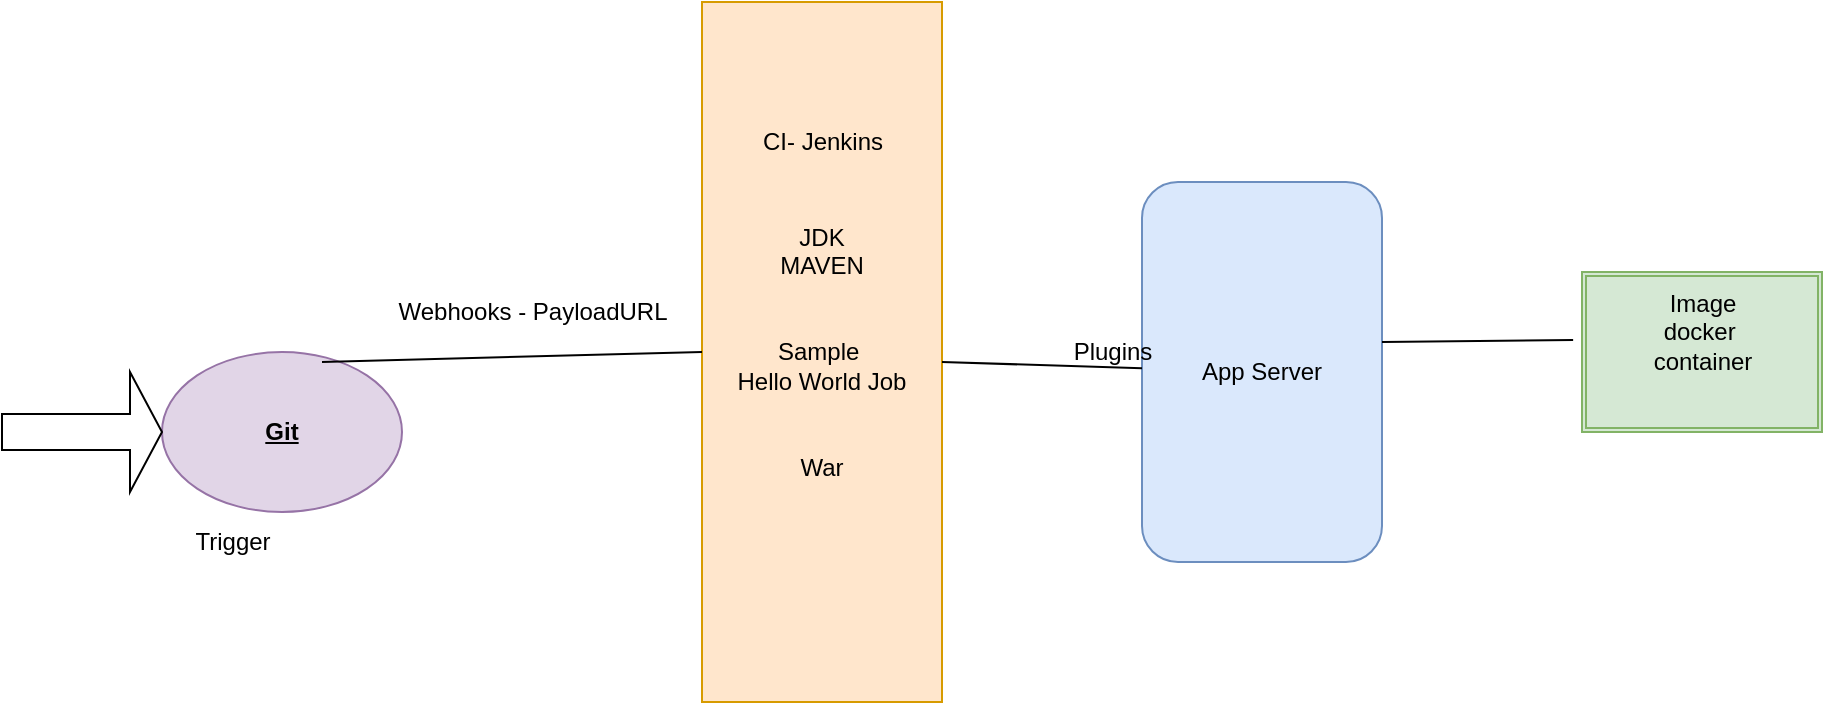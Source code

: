 <mxfile version="17.4.6" type="github">
  <diagram id="-MCoCM1zBlwnGbchigNQ" name="Page-1">
    <mxGraphModel dx="1888" dy="539" grid="1" gridSize="10" guides="1" tooltips="1" connect="1" arrows="1" fold="1" page="1" pageScale="1" pageWidth="850" pageHeight="1100" math="0" shadow="0">
      <root>
        <mxCell id="0" />
        <mxCell id="1" parent="0" />
        <mxCell id="GqKv8lYyarbwzNN1-D6R-1" value="JDK&lt;br&gt;MAVEN&lt;br&gt;&lt;br&gt;&lt;br&gt;Sample&amp;nbsp;&lt;br&gt;Hello World Job&lt;br&gt;&lt;br&gt;&lt;br&gt;War" style="rounded=0;whiteSpace=wrap;html=1;fillColor=#ffe6cc;strokeColor=#d79b00;" vertex="1" parent="1">
          <mxGeometry x="330" y="30" width="120" height="350" as="geometry" />
        </mxCell>
        <mxCell id="GqKv8lYyarbwzNN1-D6R-2" value="Git" style="ellipse;whiteSpace=wrap;html=1;fontStyle=5;fillColor=#e1d5e7;strokeColor=#9673a6;" vertex="1" parent="1">
          <mxGeometry x="60" y="205" width="120" height="80" as="geometry" />
        </mxCell>
        <mxCell id="GqKv8lYyarbwzNN1-D6R-3" value="" style="endArrow=none;html=1;rounded=0;entryX=0;entryY=0.5;entryDx=0;entryDy=0;" edge="1" parent="1" target="GqKv8lYyarbwzNN1-D6R-1">
          <mxGeometry width="50" height="50" relative="1" as="geometry">
            <mxPoint x="140" y="210" as="sourcePoint" />
            <mxPoint x="190" y="160" as="targetPoint" />
          </mxGeometry>
        </mxCell>
        <mxCell id="GqKv8lYyarbwzNN1-D6R-4" value="App Server" style="rounded=1;whiteSpace=wrap;html=1;fillColor=#dae8fc;strokeColor=#6c8ebf;" vertex="1" parent="1">
          <mxGeometry x="550" y="120" width="120" height="190" as="geometry" />
        </mxCell>
        <mxCell id="GqKv8lYyarbwzNN1-D6R-5" value="" style="endArrow=none;html=1;rounded=0;" edge="1" parent="1" target="GqKv8lYyarbwzNN1-D6R-4">
          <mxGeometry width="50" height="50" relative="1" as="geometry">
            <mxPoint x="450" y="210" as="sourcePoint" />
            <mxPoint x="640" y="205" as="targetPoint" />
          </mxGeometry>
        </mxCell>
        <mxCell id="GqKv8lYyarbwzNN1-D6R-6" value="CI- Jenkins" style="text;html=1;resizable=0;autosize=1;align=center;verticalAlign=middle;points=[];fillColor=none;strokeColor=none;rounded=0;" vertex="1" parent="1">
          <mxGeometry x="350" y="90" width="80" height="20" as="geometry" />
        </mxCell>
        <mxCell id="GqKv8lYyarbwzNN1-D6R-7" value="Plugins" style="text;html=1;resizable=0;autosize=1;align=center;verticalAlign=middle;points=[];fillColor=none;strokeColor=none;rounded=0;" vertex="1" parent="1">
          <mxGeometry x="510" y="195" width="50" height="20" as="geometry" />
        </mxCell>
        <mxCell id="GqKv8lYyarbwzNN1-D6R-8" value="Webhooks - PayloadURL" style="text;html=1;resizable=0;autosize=1;align=center;verticalAlign=middle;points=[];fillColor=none;strokeColor=none;rounded=0;" vertex="1" parent="1">
          <mxGeometry x="170" y="175" width="150" height="20" as="geometry" />
        </mxCell>
        <mxCell id="GqKv8lYyarbwzNN1-D6R-9" value="" style="shape=singleArrow;whiteSpace=wrap;html=1;" vertex="1" parent="1">
          <mxGeometry x="-20" y="215" width="80" height="60" as="geometry" />
        </mxCell>
        <mxCell id="GqKv8lYyarbwzNN1-D6R-11" value="Trigger" style="text;html=1;resizable=0;autosize=1;align=center;verticalAlign=middle;points=[];fillColor=none;strokeColor=none;rounded=0;" vertex="1" parent="1">
          <mxGeometry x="70" y="290" width="50" height="20" as="geometry" />
        </mxCell>
        <mxCell id="GqKv8lYyarbwzNN1-D6R-12" value="" style="shape=ext;double=1;rounded=0;whiteSpace=wrap;html=1;fillColor=#d5e8d4;strokeColor=#82b366;" vertex="1" parent="1">
          <mxGeometry x="770" y="165" width="120" height="80" as="geometry" />
        </mxCell>
        <mxCell id="GqKv8lYyarbwzNN1-D6R-15" value="" style="endArrow=none;html=1;rounded=0;entryX=-0.037;entryY=0.425;entryDx=0;entryDy=0;entryPerimeter=0;" edge="1" parent="1" target="GqKv8lYyarbwzNN1-D6R-12">
          <mxGeometry width="50" height="50" relative="1" as="geometry">
            <mxPoint x="670" y="200" as="sourcePoint" />
            <mxPoint x="450" y="160" as="targetPoint" />
            <Array as="points" />
          </mxGeometry>
        </mxCell>
        <mxCell id="GqKv8lYyarbwzNN1-D6R-16" value="Image&lt;br&gt;docker&amp;nbsp;&lt;br&gt;container" style="text;html=1;resizable=0;autosize=1;align=center;verticalAlign=middle;points=[];fillColor=none;strokeColor=none;rounded=0;" vertex="1" parent="1">
          <mxGeometry x="800" y="170" width="60" height="50" as="geometry" />
        </mxCell>
      </root>
    </mxGraphModel>
  </diagram>
</mxfile>
